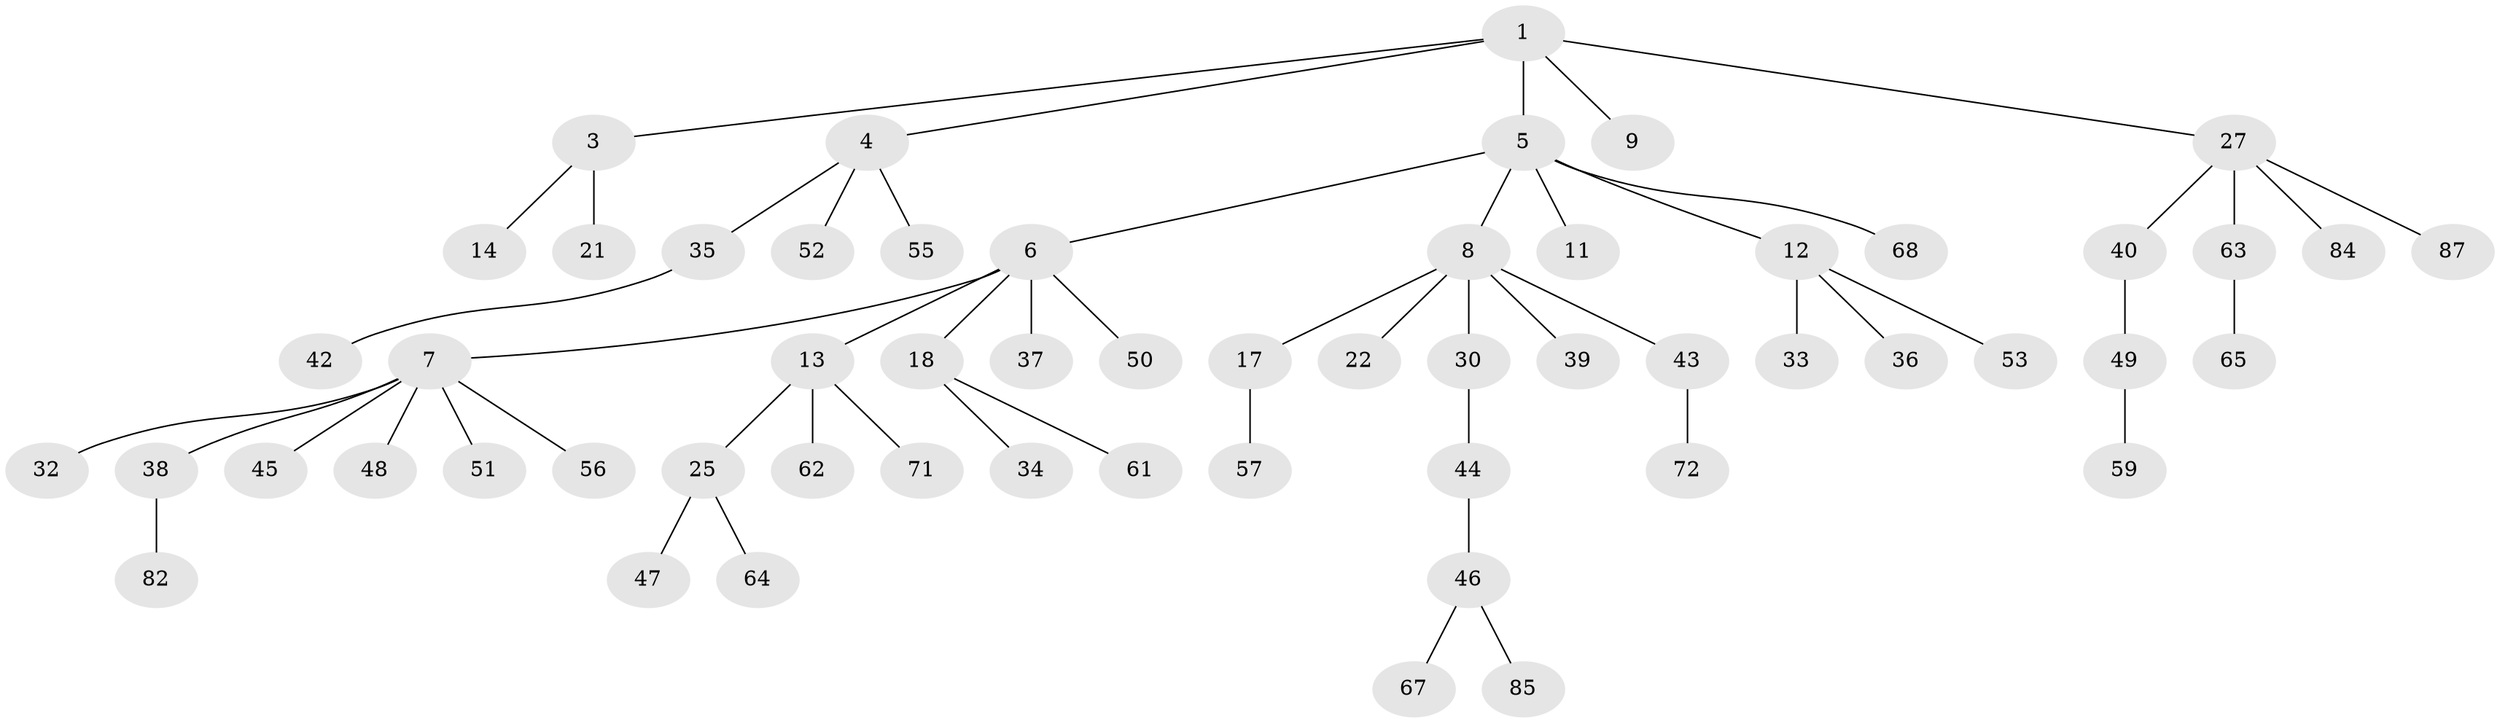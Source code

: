 // original degree distribution, {3: 0.06315789473684211, 4: 0.12631578947368421, 6: 0.021052631578947368, 2: 0.24210526315789474, 5: 0.031578947368421054, 1: 0.5157894736842106}
// Generated by graph-tools (version 1.1) at 2025/19/03/04/25 18:19:26]
// undirected, 57 vertices, 56 edges
graph export_dot {
graph [start="1"]
  node [color=gray90,style=filled];
  1 [super="+2"];
  3;
  4;
  5;
  6 [super="+10"];
  7 [super="+15"];
  8;
  9 [super="+75+20+58"];
  11 [super="+16"];
  12 [super="+76"];
  13 [super="+23+28"];
  14 [super="+80+86+26"];
  17 [super="+70+19"];
  18 [super="+24"];
  21 [super="+74"];
  22;
  25 [super="+41"];
  27 [super="+31+54"];
  30;
  32;
  33 [super="+66"];
  34;
  35 [super="+91"];
  36;
  37 [super="+83"];
  38;
  39;
  40;
  42 [super="+60"];
  43;
  44;
  45;
  46;
  47;
  48;
  49;
  50;
  51 [super="+79+81+90"];
  52 [super="+69"];
  53;
  55 [super="+73"];
  56;
  57;
  59;
  61;
  62 [super="+93"];
  63;
  64;
  65 [super="+89"];
  67;
  68;
  71 [super="+78"];
  72;
  82;
  84;
  85;
  87 [super="+94"];
  1 -- 3;
  1 -- 4;
  1 -- 27;
  1 -- 5;
  1 -- 9;
  3 -- 14;
  3 -- 21;
  4 -- 35;
  4 -- 52;
  4 -- 55;
  5 -- 6;
  5 -- 8;
  5 -- 11;
  5 -- 12;
  5 -- 68;
  6 -- 7;
  6 -- 13;
  6 -- 18;
  6 -- 50;
  6 -- 37;
  7 -- 32;
  7 -- 48;
  7 -- 51;
  7 -- 38;
  7 -- 56;
  7 -- 45;
  8 -- 17;
  8 -- 22;
  8 -- 30;
  8 -- 39;
  8 -- 43;
  12 -- 33;
  12 -- 36;
  12 -- 53;
  13 -- 62;
  13 -- 25;
  13 -- 71;
  17 -- 57;
  18 -- 34;
  18 -- 61;
  25 -- 47;
  25 -- 64;
  27 -- 40;
  27 -- 63;
  27 -- 84;
  27 -- 87;
  30 -- 44;
  35 -- 42;
  38 -- 82;
  40 -- 49;
  43 -- 72;
  44 -- 46;
  46 -- 67;
  46 -- 85;
  49 -- 59;
  63 -- 65;
}

